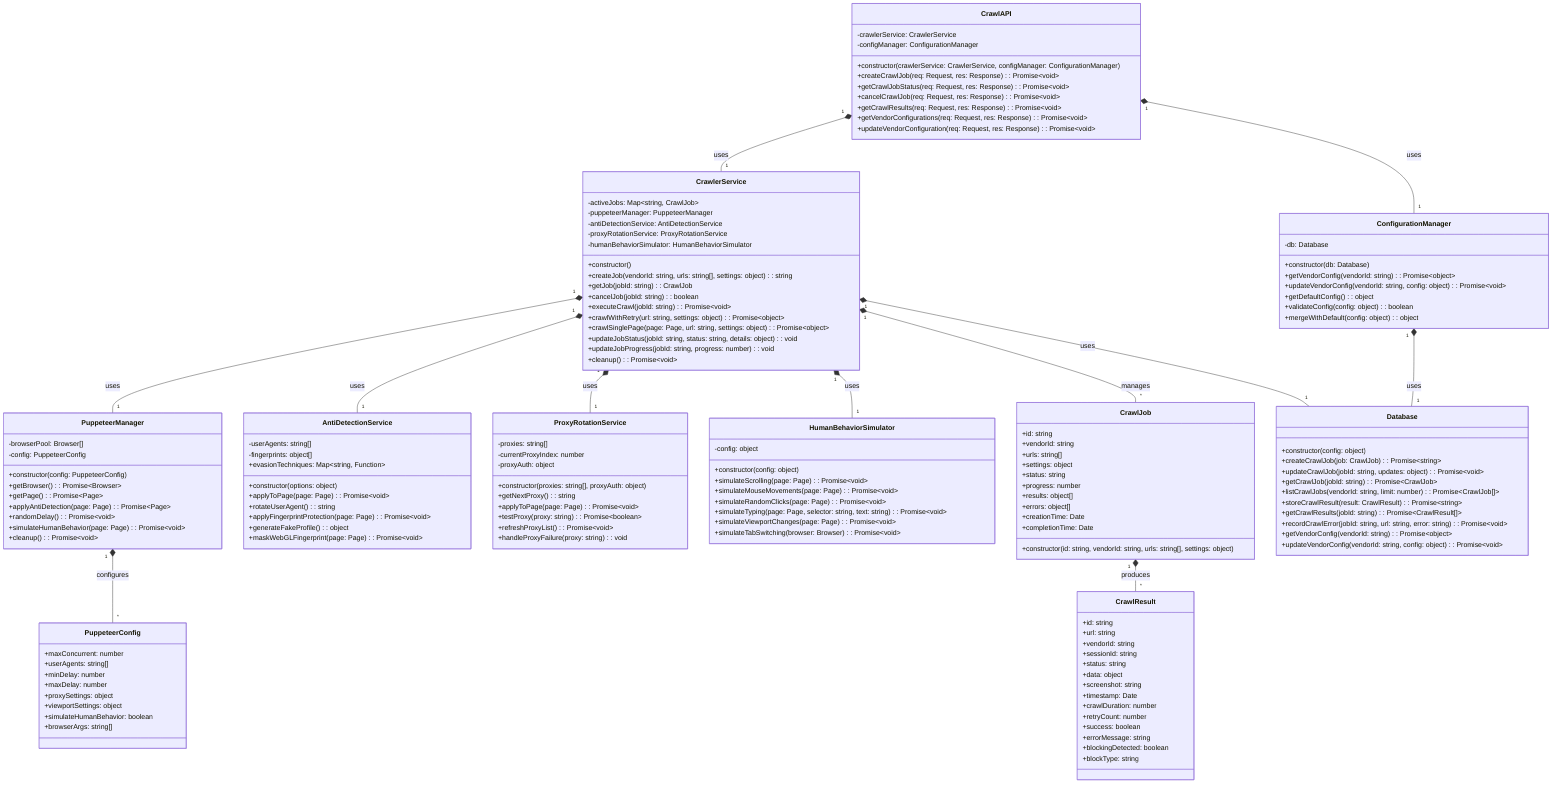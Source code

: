 classDiagram
    class PuppeteerManager {
        -browserPool: Browser[]
        -config: PuppeteerConfig
        +constructor(config: PuppeteerConfig)
        +getBrowser(): Promise~Browser~
        +getPage(): Promise~Page~
        +applyAntiDetection(page: Page): Promise~Page~
        +randomDelay(): Promise~void~
        +simulateHumanBehavior(page: Page): Promise~void~
        +cleanup(): Promise~void~
    }

    class AntiDetectionService {
        -userAgents: string[]
        -fingerprints: object[]
        +constructor(options: object)
        +applyToPage(page: Page): Promise~void~
        +rotateUserAgent(): string
        +applyFingerprintProtection(page: Page): Promise~void~
        +generateFakeProfile(): object
        +maskWebGLFingerprint(page: Page): Promise~void~
        +evasionTechniques: Map~string, Function~
    }

    class ProxyRotationService {
        -proxies: string[]
        -currentProxyIndex: number
        -proxyAuth: object
        +constructor(proxies: string[], proxyAuth: object)
        +getNextProxy(): string
        +applyToPage(page: Page): Promise~void~
        +testProxy(proxy: string): Promise~boolean~
        +refreshProxyList(): Promise~void~
        +handleProxyFailure(proxy: string): void
    }

    class HumanBehaviorSimulator {
        -config: object
        +constructor(config: object)
        +simulateScrolling(page: Page): Promise~void~
        +simulateMouseMovements(page: Page): Promise~void~
        +simulateRandomClicks(page: Page): Promise~void~
        +simulateTyping(page: Page, selector: string, text: string): Promise~void~
        +simulateViewportChanges(page: Page): Promise~void~
        +simulateTabSwitching(browser: Browser): Promise~void~
    }

    class CrawlerService {
        -activeJobs: Map~string, CrawlJob~
        -puppeteerManager: PuppeteerManager
        -antiDetectionService: AntiDetectionService
        -proxyRotationService: ProxyRotationService
        -humanBehaviorSimulator: HumanBehaviorSimulator
        +constructor()
        +createJob(vendorId: string, urls: string[], settings: object): string
        +getJob(jobId: string): CrawlJob
        +cancelJob(jobId: string): boolean
        +executeCrawl(jobId: string): Promise~void~
        +crawlWithRetry(url: string, settings: object): Promise~object~
        +crawlSinglePage(page: Page, url: string, settings: object): Promise~object~
        +updateJobStatus(jobId: string, status: string, details: object): void
        +updateJobProgress(jobId: string, progress: number): void
        +cleanup(): Promise~void~
    }

    class CrawlJob {
        +id: string
        +vendorId: string
        +urls: string[]
        +settings: object
        +status: string
        +progress: number
        +results: object[]
        +errors: object[]
        +creationTime: Date
        +completionTime: Date
        +constructor(id: string, vendorId: string, urls: string[], settings: object)
    }

    class CrawlAPI {
        -crawlerService: CrawlerService
        -configManager: ConfigurationManager
        +constructor(crawlerService: CrawlerService, configManager: ConfigurationManager)
        +createCrawlJob(req: Request, res: Response): Promise~void~
        +getCrawlJobStatus(req: Request, res: Response): Promise~void~
        +cancelCrawlJob(req: Request, res: Response): Promise~void~
        +getCrawlResults(req: Request, res: Response): Promise~void~
        +getVendorConfigurations(req: Request, res: Response): Promise~void~
        +updateVendorConfiguration(req: Request, res: Response): Promise~void~
    }

    class ConfigurationManager {
        -db: Database
        +constructor(db: Database)
        +getVendorConfig(vendorId: string): Promise~object~
        +updateVendorConfig(vendorId: string, config: object): Promise~void~
        +getDefaultConfig(): object
        +validateConfig(config: object): boolean
        +mergeWithDefault(config: object): object
    }

    class PuppeteerConfig {
        +maxConcurrent: number
        +userAgents: string[]
        +minDelay: number
        +maxDelay: number
        +proxySettings: object
        +viewportSettings: object
        +simulateHumanBehavior: boolean
        +browserArgs: string[]
    }

    class CrawlResult {
        +id: string
        +url: string
        +vendorId: string
        +sessionId: string
        +status: string
        +data: object
        +screenshot: string
        +timestamp: Date
        +crawlDuration: number
        +retryCount: number
        +success: boolean
        +errorMessage: string
        +blockingDetected: boolean
        +blockType: string
    }

    class Database {
        +constructor(config: object)
        +createCrawlJob(job: CrawlJob): Promise~string~
        +updateCrawlJob(jobId: string, updates: object): Promise~void~
        +getCrawlJob(jobId: string): Promise~CrawlJob~
        +listCrawlJobs(vendorId: string, limit: number): Promise~CrawlJob[]~
        +storeCrawlResult(result: CrawlResult): Promise~string~
        +getCrawlResults(jobId: string): Promise~CrawlResult[]~
        +recordCrawlError(jobId: string, url: string, error: string): Promise~void~
        +getVendorConfig(vendorId: string): Promise~object~
        +updateVendorConfig(vendorId: string, config: object): Promise~void~
    }

    PuppeteerManager "1" *-- "*" PuppeteerConfig : configures
    CrawlerService "1" *-- "1" PuppeteerManager : uses
    CrawlerService "1" *-- "1" AntiDetectionService : uses
    CrawlerService "1" *-- "1" ProxyRotationService : uses
    CrawlerService "1" *-- "1" HumanBehaviorSimulator : uses
    CrawlerService "1" *-- "*" CrawlJob : manages
    CrawlAPI "1" *-- "1" CrawlerService : uses
    CrawlAPI "1" *-- "1" ConfigurationManager : uses
    ConfigurationManager "1" *-- "1" Database : uses
    CrawlerService "1" *-- "1" Database : uses
    CrawlJob "1" *-- "*" CrawlResult : produces